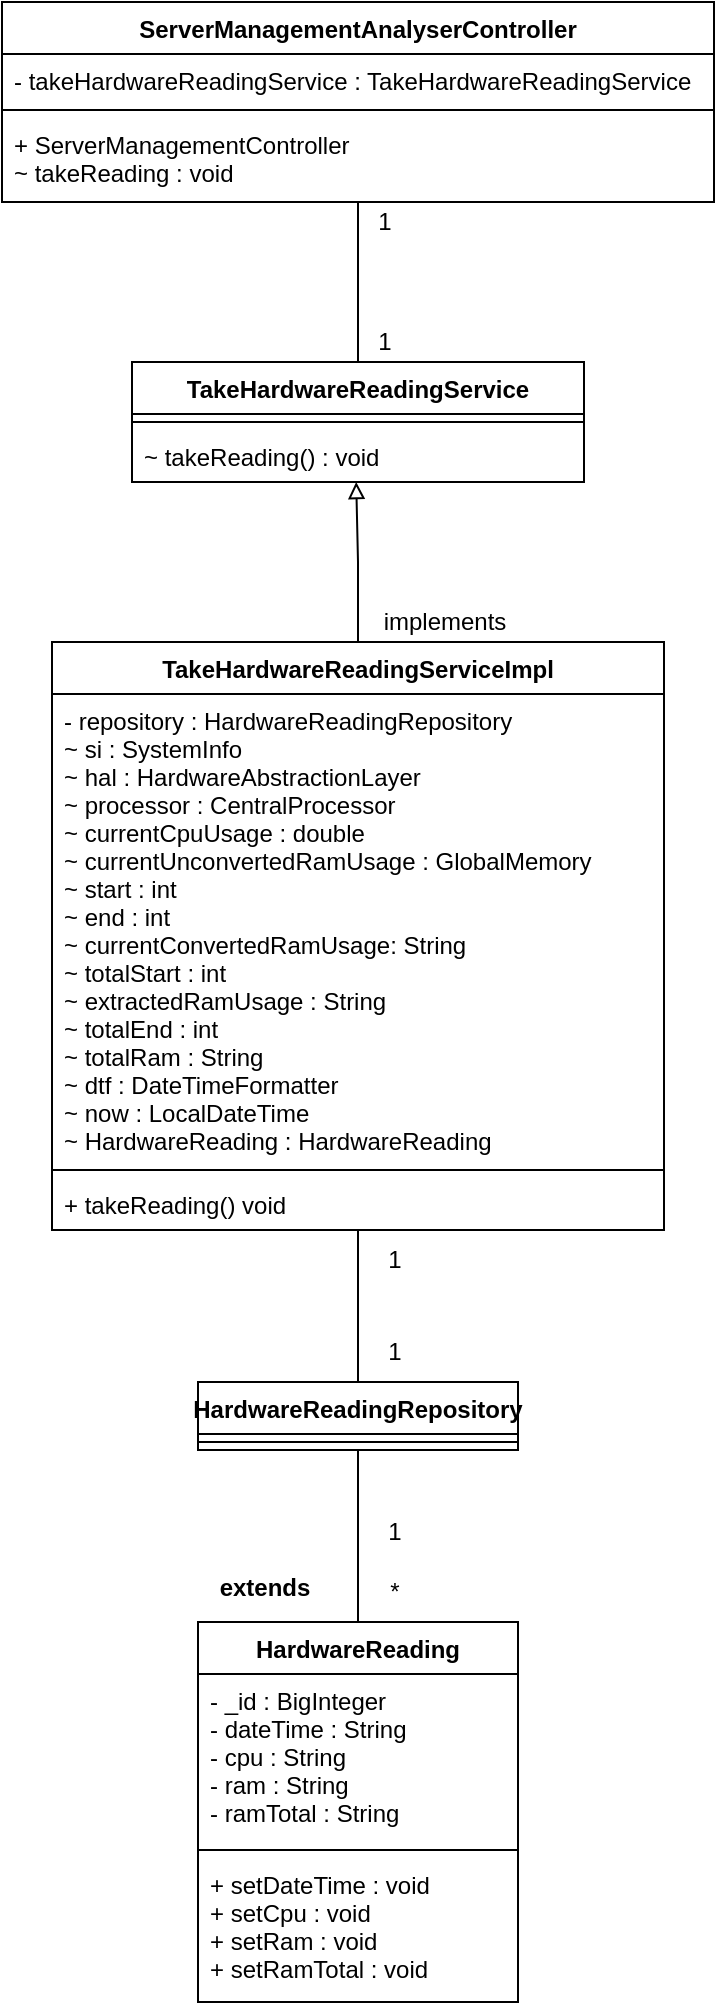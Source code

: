 <mxfile version="24.7.7">
  <diagram id="JvNztcLzzB4lx43ZR72-" name="Page-1">
    <mxGraphModel dx="1647" dy="909" grid="1" gridSize="10" guides="1" tooltips="1" connect="1" arrows="1" fold="1" page="1" pageScale="1" pageWidth="827" pageHeight="1169" math="0" shadow="0">
      <root>
        <mxCell id="0" />
        <mxCell id="1" parent="0" />
        <mxCell id="SxmBoxdIOeCgQ3alWcWk-9" style="edgeStyle=orthogonalEdgeStyle;rounded=0;orthogonalLoop=1;jettySize=auto;html=1;exitX=0.5;exitY=1;exitDx=0;exitDy=0;entryX=0.5;entryY=0;entryDx=0;entryDy=0;endArrow=none;endFill=0;" parent="1" source="SxmBoxdIOeCgQ3alWcWk-1" target="SxmBoxdIOeCgQ3alWcWk-5" edge="1">
          <mxGeometry relative="1" as="geometry" />
        </mxCell>
        <mxCell id="SxmBoxdIOeCgQ3alWcWk-1" value="ServerManagementAnalyserController" style="swimlane;fontStyle=1;align=center;verticalAlign=top;childLayout=stackLayout;horizontal=1;startSize=26;horizontalStack=0;resizeParent=1;resizeParentMax=0;resizeLast=0;collapsible=1;marginBottom=0;" parent="1" vertex="1">
          <mxGeometry x="269" y="80" width="356" height="100" as="geometry" />
        </mxCell>
        <mxCell id="SxmBoxdIOeCgQ3alWcWk-2" value="- takeHardwareReadingService : TakeHardwareReadingService" style="text;strokeColor=none;fillColor=none;align=left;verticalAlign=top;spacingLeft=4;spacingRight=4;overflow=hidden;rotatable=0;points=[[0,0.5],[1,0.5]];portConstraint=eastwest;" parent="SxmBoxdIOeCgQ3alWcWk-1" vertex="1">
          <mxGeometry y="26" width="356" height="24" as="geometry" />
        </mxCell>
        <mxCell id="SxmBoxdIOeCgQ3alWcWk-3" value="" style="line;strokeWidth=1;fillColor=none;align=left;verticalAlign=middle;spacingTop=-1;spacingLeft=3;spacingRight=3;rotatable=0;labelPosition=right;points=[];portConstraint=eastwest;" parent="SxmBoxdIOeCgQ3alWcWk-1" vertex="1">
          <mxGeometry y="50" width="356" height="8" as="geometry" />
        </mxCell>
        <mxCell id="SxmBoxdIOeCgQ3alWcWk-4" value="+ ServerManagementController&#xa;~ takeReading : void&#xa;" style="text;strokeColor=none;fillColor=none;align=left;verticalAlign=top;spacingLeft=4;spacingRight=4;overflow=hidden;rotatable=0;points=[[0,0.5],[1,0.5]];portConstraint=eastwest;" parent="SxmBoxdIOeCgQ3alWcWk-1" vertex="1">
          <mxGeometry y="58" width="356" height="42" as="geometry" />
        </mxCell>
        <mxCell id="SxmBoxdIOeCgQ3alWcWk-5" value="TakeHardwareReadingService" style="swimlane;fontStyle=1;align=center;verticalAlign=top;childLayout=stackLayout;horizontal=1;startSize=26;horizontalStack=0;resizeParent=1;resizeParentMax=0;resizeLast=0;collapsible=1;marginBottom=0;" parent="1" vertex="1">
          <mxGeometry x="334" y="260" width="226" height="60" as="geometry" />
        </mxCell>
        <mxCell id="SxmBoxdIOeCgQ3alWcWk-7" value="" style="line;strokeWidth=1;fillColor=none;align=left;verticalAlign=middle;spacingTop=-1;spacingLeft=3;spacingRight=3;rotatable=0;labelPosition=right;points=[];portConstraint=eastwest;" parent="SxmBoxdIOeCgQ3alWcWk-5" vertex="1">
          <mxGeometry y="26" width="226" height="8" as="geometry" />
        </mxCell>
        <mxCell id="SxmBoxdIOeCgQ3alWcWk-8" value="~ takeReading() : void" style="text;strokeColor=none;fillColor=none;align=left;verticalAlign=top;spacingLeft=4;spacingRight=4;overflow=hidden;rotatable=0;points=[[0,0.5],[1,0.5]];portConstraint=eastwest;" parent="SxmBoxdIOeCgQ3alWcWk-5" vertex="1">
          <mxGeometry y="34" width="226" height="26" as="geometry" />
        </mxCell>
        <mxCell id="SxmBoxdIOeCgQ3alWcWk-10" value="1" style="text;html=1;align=center;verticalAlign=middle;resizable=0;points=[];autosize=1;strokeColor=none;fillColor=none;" parent="1" vertex="1">
          <mxGeometry x="450" y="180" width="20" height="20" as="geometry" />
        </mxCell>
        <mxCell id="SxmBoxdIOeCgQ3alWcWk-11" value="1" style="text;html=1;align=center;verticalAlign=middle;resizable=0;points=[];autosize=1;strokeColor=none;fillColor=none;" parent="1" vertex="1">
          <mxGeometry x="450" y="240" width="20" height="20" as="geometry" />
        </mxCell>
        <mxCell id="SxmBoxdIOeCgQ3alWcWk-16" style="edgeStyle=orthogonalEdgeStyle;rounded=0;orthogonalLoop=1;jettySize=auto;html=1;exitX=0.5;exitY=0;exitDx=0;exitDy=0;entryX=0.496;entryY=1;entryDx=0;entryDy=0;entryPerimeter=0;endArrow=block;endFill=0;" parent="1" source="SxmBoxdIOeCgQ3alWcWk-12" target="SxmBoxdIOeCgQ3alWcWk-8" edge="1">
          <mxGeometry relative="1" as="geometry" />
        </mxCell>
        <mxCell id="SxmBoxdIOeCgQ3alWcWk-22" style="edgeStyle=orthogonalEdgeStyle;rounded=0;orthogonalLoop=1;jettySize=auto;html=1;exitX=0.5;exitY=1;exitDx=0;exitDy=0;endArrow=none;endFill=0;" parent="1" source="SxmBoxdIOeCgQ3alWcWk-12" target="SxmBoxdIOeCgQ3alWcWk-18" edge="1">
          <mxGeometry relative="1" as="geometry" />
        </mxCell>
        <mxCell id="SxmBoxdIOeCgQ3alWcWk-12" value="TakeHardwareReadingServiceImpl" style="swimlane;fontStyle=1;align=center;verticalAlign=top;childLayout=stackLayout;horizontal=1;startSize=26;horizontalStack=0;resizeParent=1;resizeParentMax=0;resizeLast=0;collapsible=1;marginBottom=0;" parent="1" vertex="1">
          <mxGeometry x="294" y="400" width="306" height="294" as="geometry" />
        </mxCell>
        <mxCell id="SxmBoxdIOeCgQ3alWcWk-13" value="- repository : HardwareReadingRepository&#xa;~ si : SystemInfo&#xa;~ hal : HardwareAbstractionLayer&#xa;~ processor : CentralProcessor&#xa;~ currentCpuUsage : double&#xa;~ currentUnconvertedRamUsage : GlobalMemory&#xa;~ start : int&#xa;~ end : int&#xa;~ currentConvertedRamUsage: String&#xa;~ totalStart : int&#xa;~ extractedRamUsage : String&#xa;~ totalEnd : int&#xa;~ totalRam : String&#xa;~ dtf : DateTimeFormatter&#xa;~ now : LocalDateTime&#xa;~ HardwareReading : HardwareReading" style="text;strokeColor=none;fillColor=none;align=left;verticalAlign=top;spacingLeft=4;spacingRight=4;overflow=hidden;rotatable=0;points=[[0,0.5],[1,0.5]];portConstraint=eastwest;" parent="SxmBoxdIOeCgQ3alWcWk-12" vertex="1">
          <mxGeometry y="26" width="306" height="234" as="geometry" />
        </mxCell>
        <mxCell id="SxmBoxdIOeCgQ3alWcWk-14" value="" style="line;strokeWidth=1;fillColor=none;align=left;verticalAlign=middle;spacingTop=-1;spacingLeft=3;spacingRight=3;rotatable=0;labelPosition=right;points=[];portConstraint=eastwest;" parent="SxmBoxdIOeCgQ3alWcWk-12" vertex="1">
          <mxGeometry y="260" width="306" height="8" as="geometry" />
        </mxCell>
        <mxCell id="SxmBoxdIOeCgQ3alWcWk-15" value="+ takeReading() void" style="text;strokeColor=none;fillColor=none;align=left;verticalAlign=top;spacingLeft=4;spacingRight=4;overflow=hidden;rotatable=0;points=[[0,0.5],[1,0.5]];portConstraint=eastwest;" parent="SxmBoxdIOeCgQ3alWcWk-12" vertex="1">
          <mxGeometry y="268" width="306" height="26" as="geometry" />
        </mxCell>
        <mxCell id="SxmBoxdIOeCgQ3alWcWk-17" value="implements" style="text;html=1;align=center;verticalAlign=middle;resizable=0;points=[];autosize=1;strokeColor=none;fillColor=none;" parent="1" vertex="1">
          <mxGeometry x="450" y="380" width="80" height="20" as="geometry" />
        </mxCell>
        <mxCell id="SxmBoxdIOeCgQ3alWcWk-27" style="edgeStyle=orthogonalEdgeStyle;rounded=0;orthogonalLoop=1;jettySize=auto;html=1;exitX=0.5;exitY=1;exitDx=0;exitDy=0;entryX=0.5;entryY=0;entryDx=0;entryDy=0;endArrow=none;endFill=0;" parent="1" source="SxmBoxdIOeCgQ3alWcWk-18" target="SxmBoxdIOeCgQ3alWcWk-23" edge="1">
          <mxGeometry relative="1" as="geometry" />
        </mxCell>
        <mxCell id="SxmBoxdIOeCgQ3alWcWk-18" value="HardwareReadingRepository" style="swimlane;fontStyle=1;align=center;verticalAlign=top;childLayout=stackLayout;horizontal=1;startSize=26;horizontalStack=0;resizeParent=1;resizeParentMax=0;resizeLast=0;collapsible=1;marginBottom=0;" parent="1" vertex="1">
          <mxGeometry x="367" y="770" width="160" height="34" as="geometry" />
        </mxCell>
        <mxCell id="SxmBoxdIOeCgQ3alWcWk-20" value="" style="line;strokeWidth=1;fillColor=none;align=left;verticalAlign=middle;spacingTop=-1;spacingLeft=3;spacingRight=3;rotatable=0;labelPosition=right;points=[];portConstraint=eastwest;" parent="SxmBoxdIOeCgQ3alWcWk-18" vertex="1">
          <mxGeometry y="26" width="160" height="8" as="geometry" />
        </mxCell>
        <mxCell id="SxmBoxdIOeCgQ3alWcWk-23" value="HardwareReading" style="swimlane;fontStyle=1;align=center;verticalAlign=top;childLayout=stackLayout;horizontal=1;startSize=26;horizontalStack=0;resizeParent=1;resizeParentMax=0;resizeLast=0;collapsible=1;marginBottom=0;" parent="1" vertex="1">
          <mxGeometry x="367" y="890" width="160" height="190" as="geometry" />
        </mxCell>
        <mxCell id="SxmBoxdIOeCgQ3alWcWk-24" value="- _id : BigInteger&#xa;- dateTime : String&#xa;- cpu : String&#xa;- ram : String&#xa;- ramTotal : String&#xa;" style="text;strokeColor=none;fillColor=none;align=left;verticalAlign=top;spacingLeft=4;spacingRight=4;overflow=hidden;rotatable=0;points=[[0,0.5],[1,0.5]];portConstraint=eastwest;" parent="SxmBoxdIOeCgQ3alWcWk-23" vertex="1">
          <mxGeometry y="26" width="160" height="84" as="geometry" />
        </mxCell>
        <mxCell id="SxmBoxdIOeCgQ3alWcWk-25" value="" style="line;strokeWidth=1;fillColor=none;align=left;verticalAlign=middle;spacingTop=-1;spacingLeft=3;spacingRight=3;rotatable=0;labelPosition=right;points=[];portConstraint=eastwest;" parent="SxmBoxdIOeCgQ3alWcWk-23" vertex="1">
          <mxGeometry y="110" width="160" height="8" as="geometry" />
        </mxCell>
        <mxCell id="SxmBoxdIOeCgQ3alWcWk-26" value="+ setDateTime : void&#xa;+ setCpu : void&#xa;+ setRam : void&#xa;+ setRamTotal : void" style="text;strokeColor=none;fillColor=none;align=left;verticalAlign=top;spacingLeft=4;spacingRight=4;overflow=hidden;rotatable=0;points=[[0,0.5],[1,0.5]];portConstraint=eastwest;" parent="SxmBoxdIOeCgQ3alWcWk-23" vertex="1">
          <mxGeometry y="118" width="160" height="72" as="geometry" />
        </mxCell>
        <mxCell id="zUKHOmlJRU0IThX-05zi-1" value="1" style="text;html=1;align=center;verticalAlign=middle;resizable=0;points=[];autosize=1;strokeColor=none;fillColor=none;" parent="1" vertex="1">
          <mxGeometry x="450" y="694" width="30" height="30" as="geometry" />
        </mxCell>
        <mxCell id="zUKHOmlJRU0IThX-05zi-2" value="1" style="text;html=1;align=center;verticalAlign=middle;resizable=0;points=[];autosize=1;strokeColor=none;fillColor=none;" parent="1" vertex="1">
          <mxGeometry x="450" y="740" width="30" height="30" as="geometry" />
        </mxCell>
        <mxCell id="zUKHOmlJRU0IThX-05zi-3" value="1" style="text;html=1;align=center;verticalAlign=middle;resizable=0;points=[];autosize=1;strokeColor=none;fillColor=none;" parent="1" vertex="1">
          <mxGeometry x="450" y="830" width="30" height="30" as="geometry" />
        </mxCell>
        <mxCell id="zUKHOmlJRU0IThX-05zi-4" value="*" style="text;html=1;align=center;verticalAlign=middle;resizable=0;points=[];autosize=1;strokeColor=none;fillColor=none;" parent="1" vertex="1">
          <mxGeometry x="450" y="860" width="30" height="30" as="geometry" />
        </mxCell>
        <mxCell id="DDRmbU0V_4BfJ6BhbqIK-1" value="extends" style="text;html=1;align=center;verticalAlign=middle;resizable=0;points=[];autosize=1;strokeColor=none;fillColor=none;fontFamily=Helvetica;fontSize=12;fontColor=default;fontStyle=1;" vertex="1" parent="1">
          <mxGeometry x="370" y="858" width="60" height="30" as="geometry" />
        </mxCell>
      </root>
    </mxGraphModel>
  </diagram>
</mxfile>

